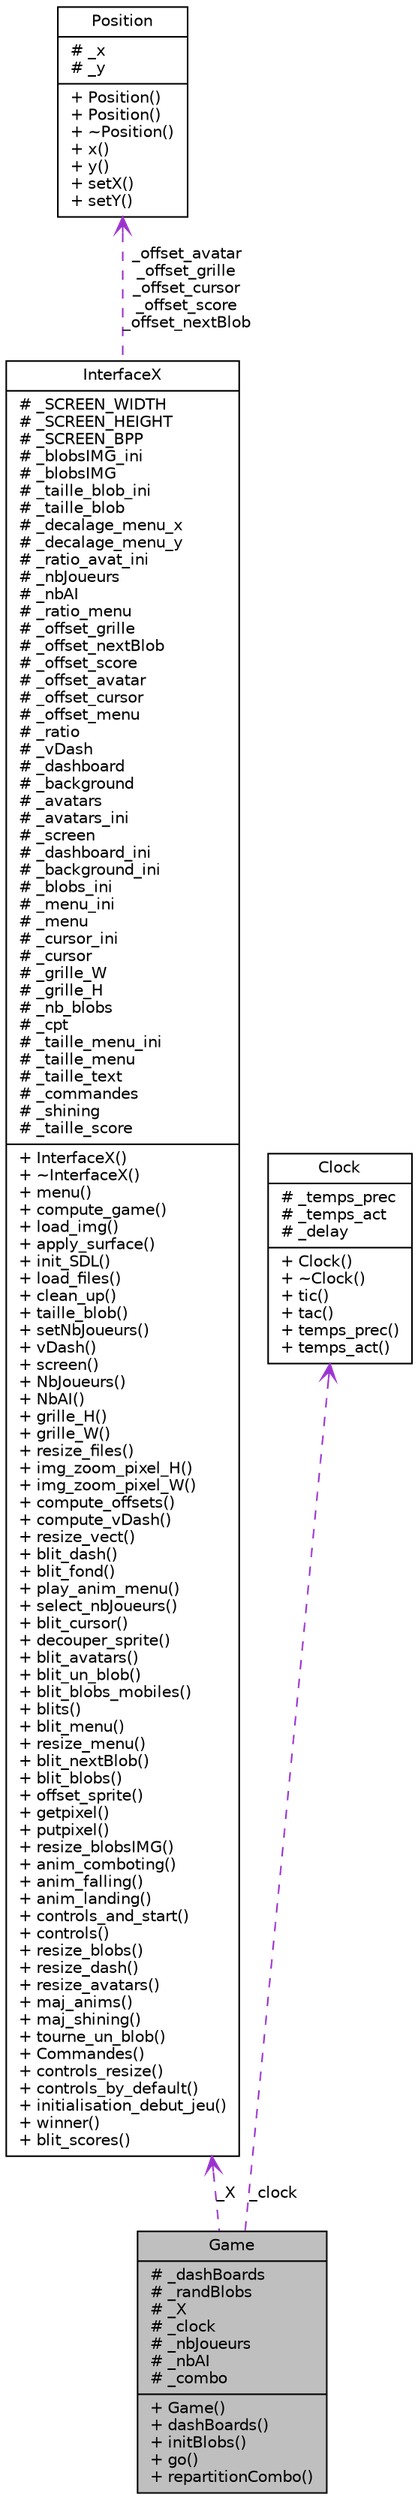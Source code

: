 digraph G
{
  bgcolor="transparent";
  edge [fontname="Helvetica",fontsize="10",labelfontname="Helvetica",labelfontsize="10"];
  node [fontname="Helvetica",fontsize="10",shape=record];
  Node1 [label="{Game\n|# _dashBoards\l# _randBlobs\l# _X\l# _clock\l# _nbJoueurs\l# _nbAI\l# _combo\l|+ Game()\l+ dashBoards()\l+ initBlobs()\l+ go()\l+ repartitionCombo()\l}",height=0.2,width=0.4,color="black", fillcolor="grey75", style="filled" fontcolor="black"];
  Node2 -> Node1 [dir=back,color="darkorchid3",fontsize="10",style="dashed",label="_X",arrowtail="open"];
  Node2 [label="{InterfaceX\n|# _SCREEN_WIDTH\l# _SCREEN_HEIGHT\l# _SCREEN_BPP\l# _blobsIMG_ini\l# _blobsIMG\l# _taille_blob_ini\l# _taille_blob\l# _decalage_menu_x\l# _decalage_menu_y\l# _ratio_avat_ini\l# _nbJoueurs\l# _nbAI\l# _ratio_menu\l# _offset_grille\l# _offset_nextBlob\l# _offset_score\l# _offset_avatar\l# _offset_cursor\l# _offset_menu\l# _ratio\l# _vDash\l# _dashboard\l# _background\l# _avatars\l# _avatars_ini\l# _screen\l# _dashboard_ini\l# _background_ini\l# _blobs_ini\l# _menu_ini\l# _menu\l# _cursor_ini\l# _cursor\l# _grille_W\l# _grille_H\l# _nb_blobs\l# _cpt\l# _taille_menu_ini\l# _taille_menu\l# _taille_text\l# _commandes\l# _shining\l# _taille_score\l|+ InterfaceX()\l+ ~InterfaceX()\l+ menu()\l+ compute_game()\l+ load_img()\l+ apply_surface()\l+ init_SDL()\l+ load_files()\l+ clean_up()\l+ taille_blob()\l+ setNbJoueurs()\l+ vDash()\l+ screen()\l+ NbJoueurs()\l+ NbAI()\l+ grille_H()\l+ grille_W()\l+ resize_files()\l+ img_zoom_pixel_H()\l+ img_zoom_pixel_W()\l+ compute_offsets()\l+ compute_vDash()\l+ resize_vect()\l+ blit_dash()\l+ blit_fond()\l+ play_anim_menu()\l+ select_nbJoueurs()\l+ blit_cursor()\l+ decouper_sprite()\l+ blit_avatars()\l+ blit_un_blob()\l+ blit_blobs_mobiles()\l+ blits()\l+ blit_menu()\l+ resize_menu()\l+ blit_nextBlob()\l+ blit_blobs()\l+ offset_sprite()\l+ getpixel()\l+ putpixel()\l+ resize_blobsIMG()\l+ anim_comboting()\l+ anim_falling()\l+ anim_landing()\l+ controls_and_start()\l+ controls()\l+ resize_blobs()\l+ resize_dash()\l+ resize_avatars()\l+ maj_anims()\l+ maj_shining()\l+ tourne_un_blob()\l+ Commandes()\l+ controls_resize()\l+ controls_by_default()\l+ initialisation_debut_jeu()\l+ winner()\l+ blit_scores()\l}",height=0.2,width=0.4,color="black",URL="$a00011.html"];
  Node3 -> Node2 [dir=back,color="darkorchid3",fontsize="10",style="dashed",label="_offset_avatar\n_offset_grille\n_offset_cursor\n_offset_score\n_offset_nextBlob",arrowtail="open"];
  Node3 [label="{Position\n|# _x\l# _y\l|+ Position()\l+ Position()\l+ ~Position()\l+ x()\l+ y()\l+ setX()\l+ setY()\l}",height=0.2,width=0.4,color="black",URL="$a00014.html"];
  Node4 -> Node1 [dir=back,color="darkorchid3",fontsize="10",style="dashed",label="_clock",arrowtail="open"];
  Node4 [label="{Clock\n|# _temps_prec\l# _temps_act\l# _delay\l|+ Clock()\l+ ~Clock()\l+ tic()\l+ tac()\l+ temps_prec()\l+ temps_act()\l}",height=0.2,width=0.4,color="black",URL="$a00003.html"];
}
